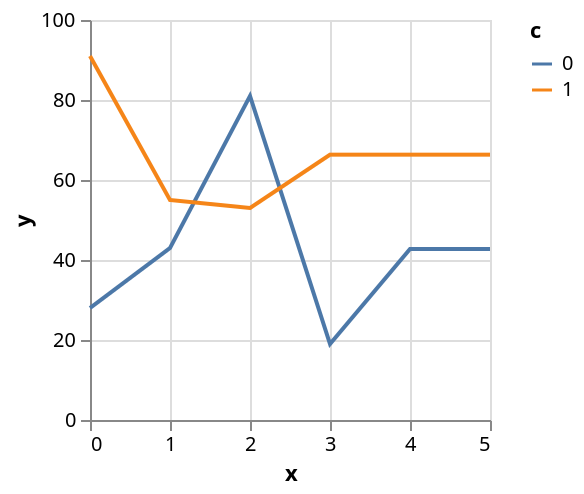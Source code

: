 {
  "$schema": "https://vega.github.io/schema/vega-lite/v2.json",
  "data": {
    "values": [{"x": 0, "y": 28, "c": 0},
               {"x": 0, "y": 91, "c": 1},
               {"x": 1, "y": 43, "c": 0},
               {"x": 1, "y": 55, "c": 1},
               {"x": 2, "y": 81, "c": 0},
               {"x": 2, "y": 53, "c": 1},
               {"x": 3, "y": 19, "c": 0}]
  },
  "transform": [{
      "impute": "y",
      "key": "x",
      "method": "mean",
      "groupby": ["c"],
      "keyvals": {"start": 4, "stop": 6}
  }],
  "mark": "line",
  "encoding": {
    "x": {"field": "x", "type": "quantitative", "scale": {"nice": 1}},
    "y": {"field": "y", "type": "quantitative"},
    "color": {"field": "c", "type": "nominal"}
  }
}
